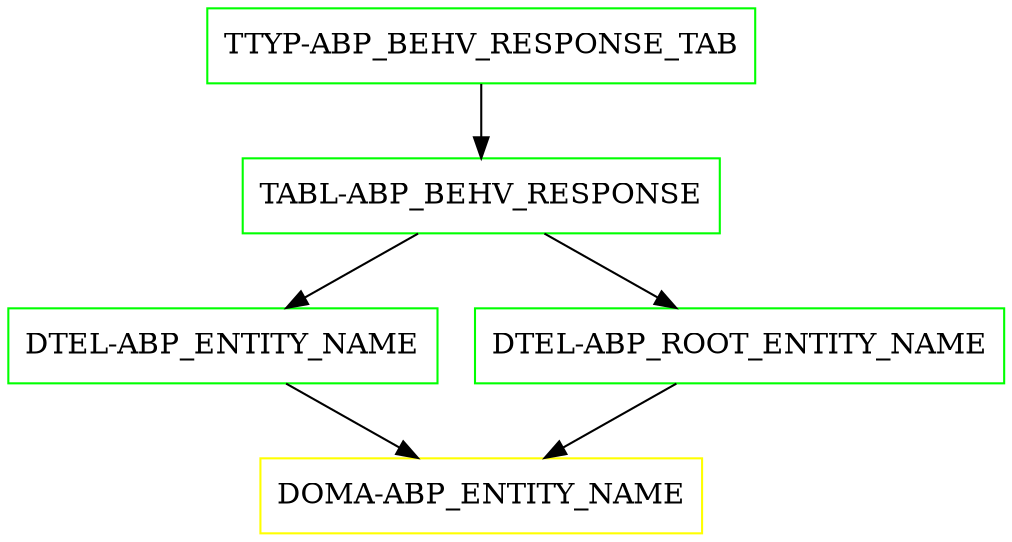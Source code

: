 digraph G {
  "TTYP-ABP_BEHV_RESPONSE_TAB" [shape=box,color=green];
  "TABL-ABP_BEHV_RESPONSE" [shape=box,color=green,URL="./TABL_ABP_BEHV_RESPONSE.html"];
  "DTEL-ABP_ENTITY_NAME" [shape=box,color=green,URL="./DTEL_ABP_ENTITY_NAME.html"];
  "DOMA-ABP_ENTITY_NAME" [shape=box,color=yellow,URL="./DOMA_ABP_ENTITY_NAME.html"];
  "DTEL-ABP_ROOT_ENTITY_NAME" [shape=box,color=green,URL="./DTEL_ABP_ROOT_ENTITY_NAME.html"];
  "TTYP-ABP_BEHV_RESPONSE_TAB" -> "TABL-ABP_BEHV_RESPONSE";
  "TABL-ABP_BEHV_RESPONSE" -> "DTEL-ABP_ROOT_ENTITY_NAME";
  "TABL-ABP_BEHV_RESPONSE" -> "DTEL-ABP_ENTITY_NAME";
  "DTEL-ABP_ENTITY_NAME" -> "DOMA-ABP_ENTITY_NAME";
  "DTEL-ABP_ROOT_ENTITY_NAME" -> "DOMA-ABP_ENTITY_NAME";
}
